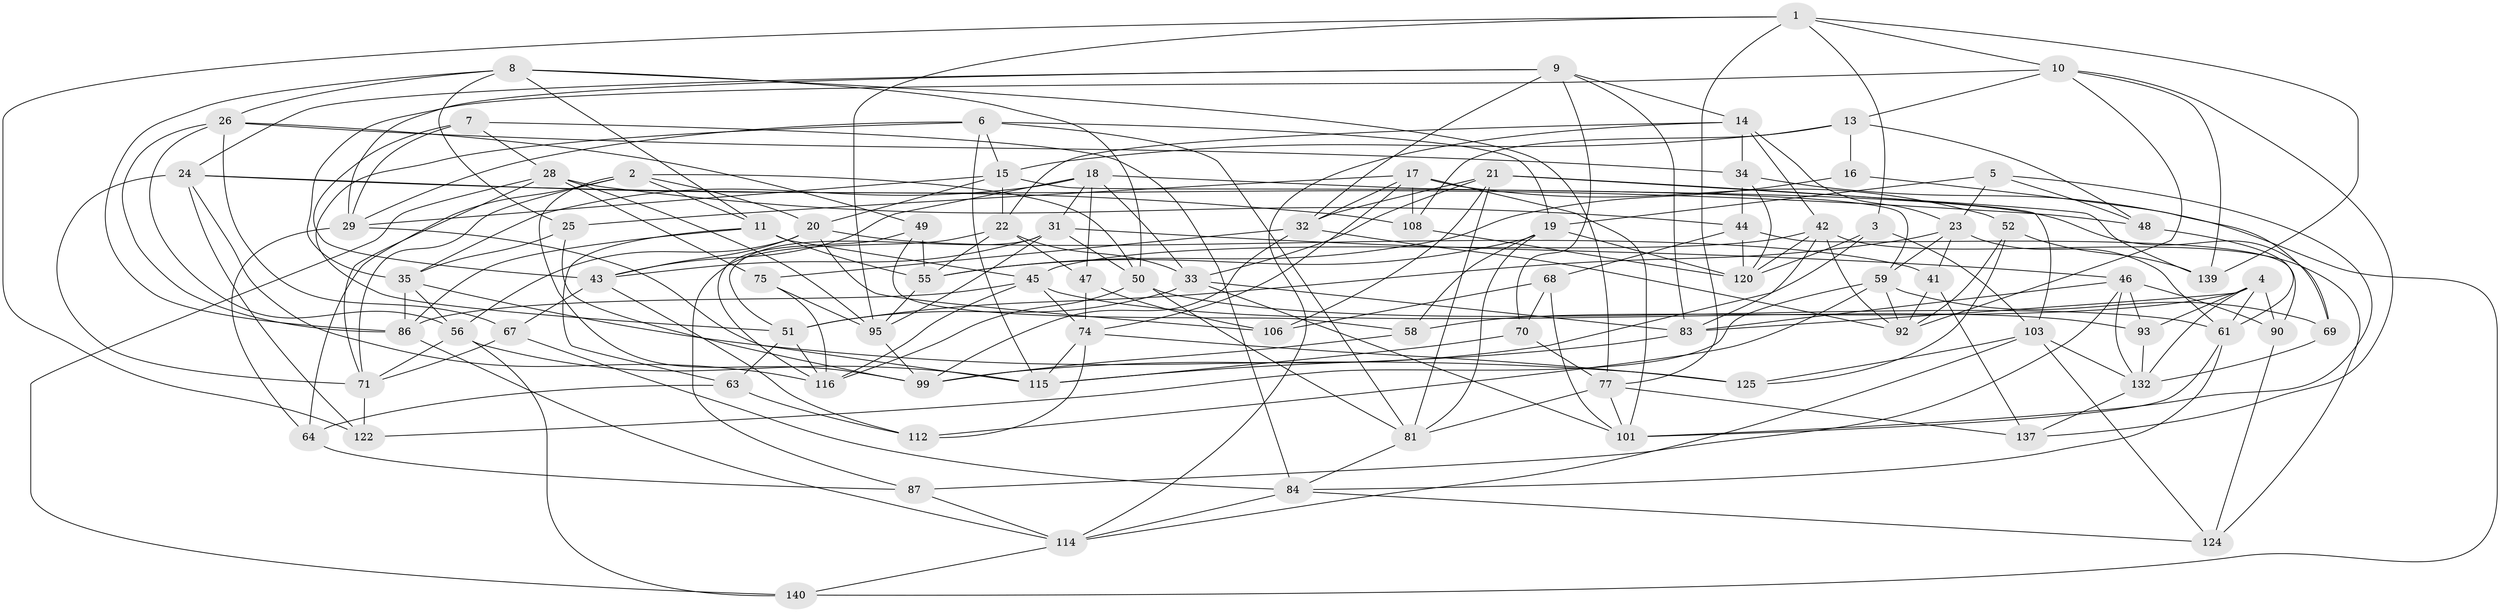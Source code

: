 // Generated by graph-tools (version 1.1) at 2025/52/02/27/25 19:52:29]
// undirected, 85 vertices, 223 edges
graph export_dot {
graph [start="1"]
  node [color=gray90,style=filled];
  1 [super="+118"];
  2 [super="+38"];
  3;
  4 [super="+107"];
  5;
  6 [super="+53"];
  7;
  8 [super="+40"];
  9 [super="+36"];
  10 [super="+30"];
  11 [super="+12"];
  13 [super="+60"];
  14 [super="+73"];
  15 [super="+133"];
  16;
  17 [super="+85"];
  18 [super="+37"];
  19 [super="+39"];
  20 [super="+27"];
  21 [super="+91"];
  22 [super="+129"];
  23 [super="+123"];
  24 [super="+79"];
  25;
  26 [super="+54"];
  28 [super="+109"];
  29 [super="+105"];
  31 [super="+88"];
  32 [super="+100"];
  33 [super="+57"];
  34 [super="+76"];
  35 [super="+96"];
  41;
  42 [super="+72"];
  43 [super="+130"];
  44 [super="+89"];
  45 [super="+82"];
  46 [super="+80"];
  47;
  48;
  49;
  50 [super="+65"];
  51 [super="+62"];
  52;
  55 [super="+94"];
  56 [super="+78"];
  58;
  59 [super="+97"];
  61 [super="+66"];
  63;
  64;
  67;
  68;
  69;
  70;
  71 [super="+102"];
  74 [super="+98"];
  75;
  77 [super="+110"];
  81 [super="+104"];
  83 [super="+121"];
  84 [super="+135"];
  86 [super="+126"];
  87;
  90;
  92 [super="+113"];
  93;
  95 [super="+111"];
  99 [super="+128"];
  101 [super="+134"];
  103 [super="+138"];
  106;
  108;
  112;
  114 [super="+119"];
  115 [super="+127"];
  116 [super="+117"];
  120 [super="+131"];
  122;
  124;
  125;
  132 [super="+136"];
  137;
  139;
  140;
  1 -- 95;
  1 -- 122;
  1 -- 3;
  1 -- 139;
  1 -- 77;
  1 -- 10;
  2 -- 20;
  2 -- 50;
  2 -- 64;
  2 -- 71;
  2 -- 11;
  2 -- 99;
  3 -- 99;
  3 -- 103;
  3 -- 120;
  4 -- 58;
  4 -- 132;
  4 -- 90;
  4 -- 83;
  4 -- 93;
  4 -- 61;
  5 -- 19;
  5 -- 48;
  5 -- 101;
  5 -- 23;
  6 -- 115;
  6 -- 15;
  6 -- 51;
  6 -- 19;
  6 -- 29;
  6 -- 81;
  7 -- 43;
  7 -- 29;
  7 -- 28;
  7 -- 84;
  8 -- 86;
  8 -- 11;
  8 -- 25;
  8 -- 26;
  8 -- 77;
  8 -- 50;
  9 -- 32;
  9 -- 70;
  9 -- 24;
  9 -- 29;
  9 -- 83;
  9 -- 14;
  10 -- 13;
  10 -- 139;
  10 -- 92;
  10 -- 137;
  10 -- 35;
  11 -- 63;
  11 -- 55;
  11 -- 45;
  11 -- 86;
  13 -- 16 [weight=2];
  13 -- 48;
  13 -- 108;
  13 -- 15;
  14 -- 114;
  14 -- 22;
  14 -- 42;
  14 -- 34;
  14 -- 23;
  15 -- 22;
  15 -- 29;
  15 -- 59;
  15 -- 20;
  16 -- 69;
  16 -- 55;
  17 -- 25;
  17 -- 52;
  17 -- 32;
  17 -- 108;
  17 -- 101;
  17 -- 74;
  18 -- 69;
  18 -- 35;
  18 -- 33;
  18 -- 43;
  18 -- 47;
  18 -- 31;
  19 -- 55;
  19 -- 120;
  19 -- 81;
  19 -- 58;
  20 -- 43;
  20 -- 41;
  20 -- 106;
  20 -- 56;
  21 -- 33;
  21 -- 32;
  21 -- 103;
  21 -- 81;
  21 -- 106;
  21 -- 139;
  22 -- 33;
  22 -- 55;
  22 -- 87;
  22 -- 47;
  23 -- 41;
  23 -- 51;
  23 -- 61;
  23 -- 59;
  24 -- 108;
  24 -- 48;
  24 -- 122;
  24 -- 71;
  24 -- 116;
  25 -- 35;
  25 -- 99;
  26 -- 56;
  26 -- 67;
  26 -- 86;
  26 -- 49;
  26 -- 34;
  28 -- 140;
  28 -- 71;
  28 -- 44;
  28 -- 75;
  28 -- 95;
  29 -- 64;
  29 -- 115;
  31 -- 43;
  31 -- 46;
  31 -- 51;
  31 -- 95;
  31 -- 50;
  32 -- 75;
  32 -- 99;
  32 -- 92;
  33 -- 51;
  33 -- 101;
  33 -- 83;
  34 -- 120;
  34 -- 44 [weight=2];
  34 -- 140;
  35 -- 56;
  35 -- 125;
  35 -- 86;
  41 -- 92;
  41 -- 137;
  42 -- 124;
  42 -- 45;
  42 -- 92;
  42 -- 120;
  42 -- 83;
  43 -- 112;
  43 -- 67;
  44 -- 68;
  44 -- 120;
  44 -- 90;
  45 -- 86;
  45 -- 93;
  45 -- 74;
  45 -- 116;
  46 -- 90;
  46 -- 87;
  46 -- 83;
  46 -- 93;
  46 -- 132;
  47 -- 74;
  47 -- 106;
  48 -- 61;
  49 -- 116;
  49 -- 58;
  49 -- 55;
  50 -- 81;
  50 -- 116;
  50 -- 61;
  51 -- 63;
  51 -- 116;
  52 -- 139;
  52 -- 125;
  52 -- 92;
  55 -- 95;
  56 -- 115;
  56 -- 140;
  56 -- 71;
  58 -- 99;
  59 -- 92;
  59 -- 69;
  59 -- 122;
  59 -- 112;
  61 -- 101;
  61 -- 84;
  63 -- 112;
  63 -- 64;
  64 -- 87;
  67 -- 84;
  67 -- 71;
  68 -- 106;
  68 -- 70;
  68 -- 101;
  69 -- 132;
  70 -- 77;
  70 -- 115;
  71 -- 122;
  74 -- 115;
  74 -- 112;
  74 -- 125;
  75 -- 116;
  75 -- 95;
  77 -- 137;
  77 -- 81;
  77 -- 101;
  81 -- 84;
  83 -- 115;
  84 -- 114;
  84 -- 124;
  86 -- 114;
  87 -- 114;
  90 -- 124;
  93 -- 132;
  95 -- 99;
  103 -- 124;
  103 -- 125;
  103 -- 114;
  103 -- 132;
  108 -- 120;
  114 -- 140;
  132 -- 137;
}
